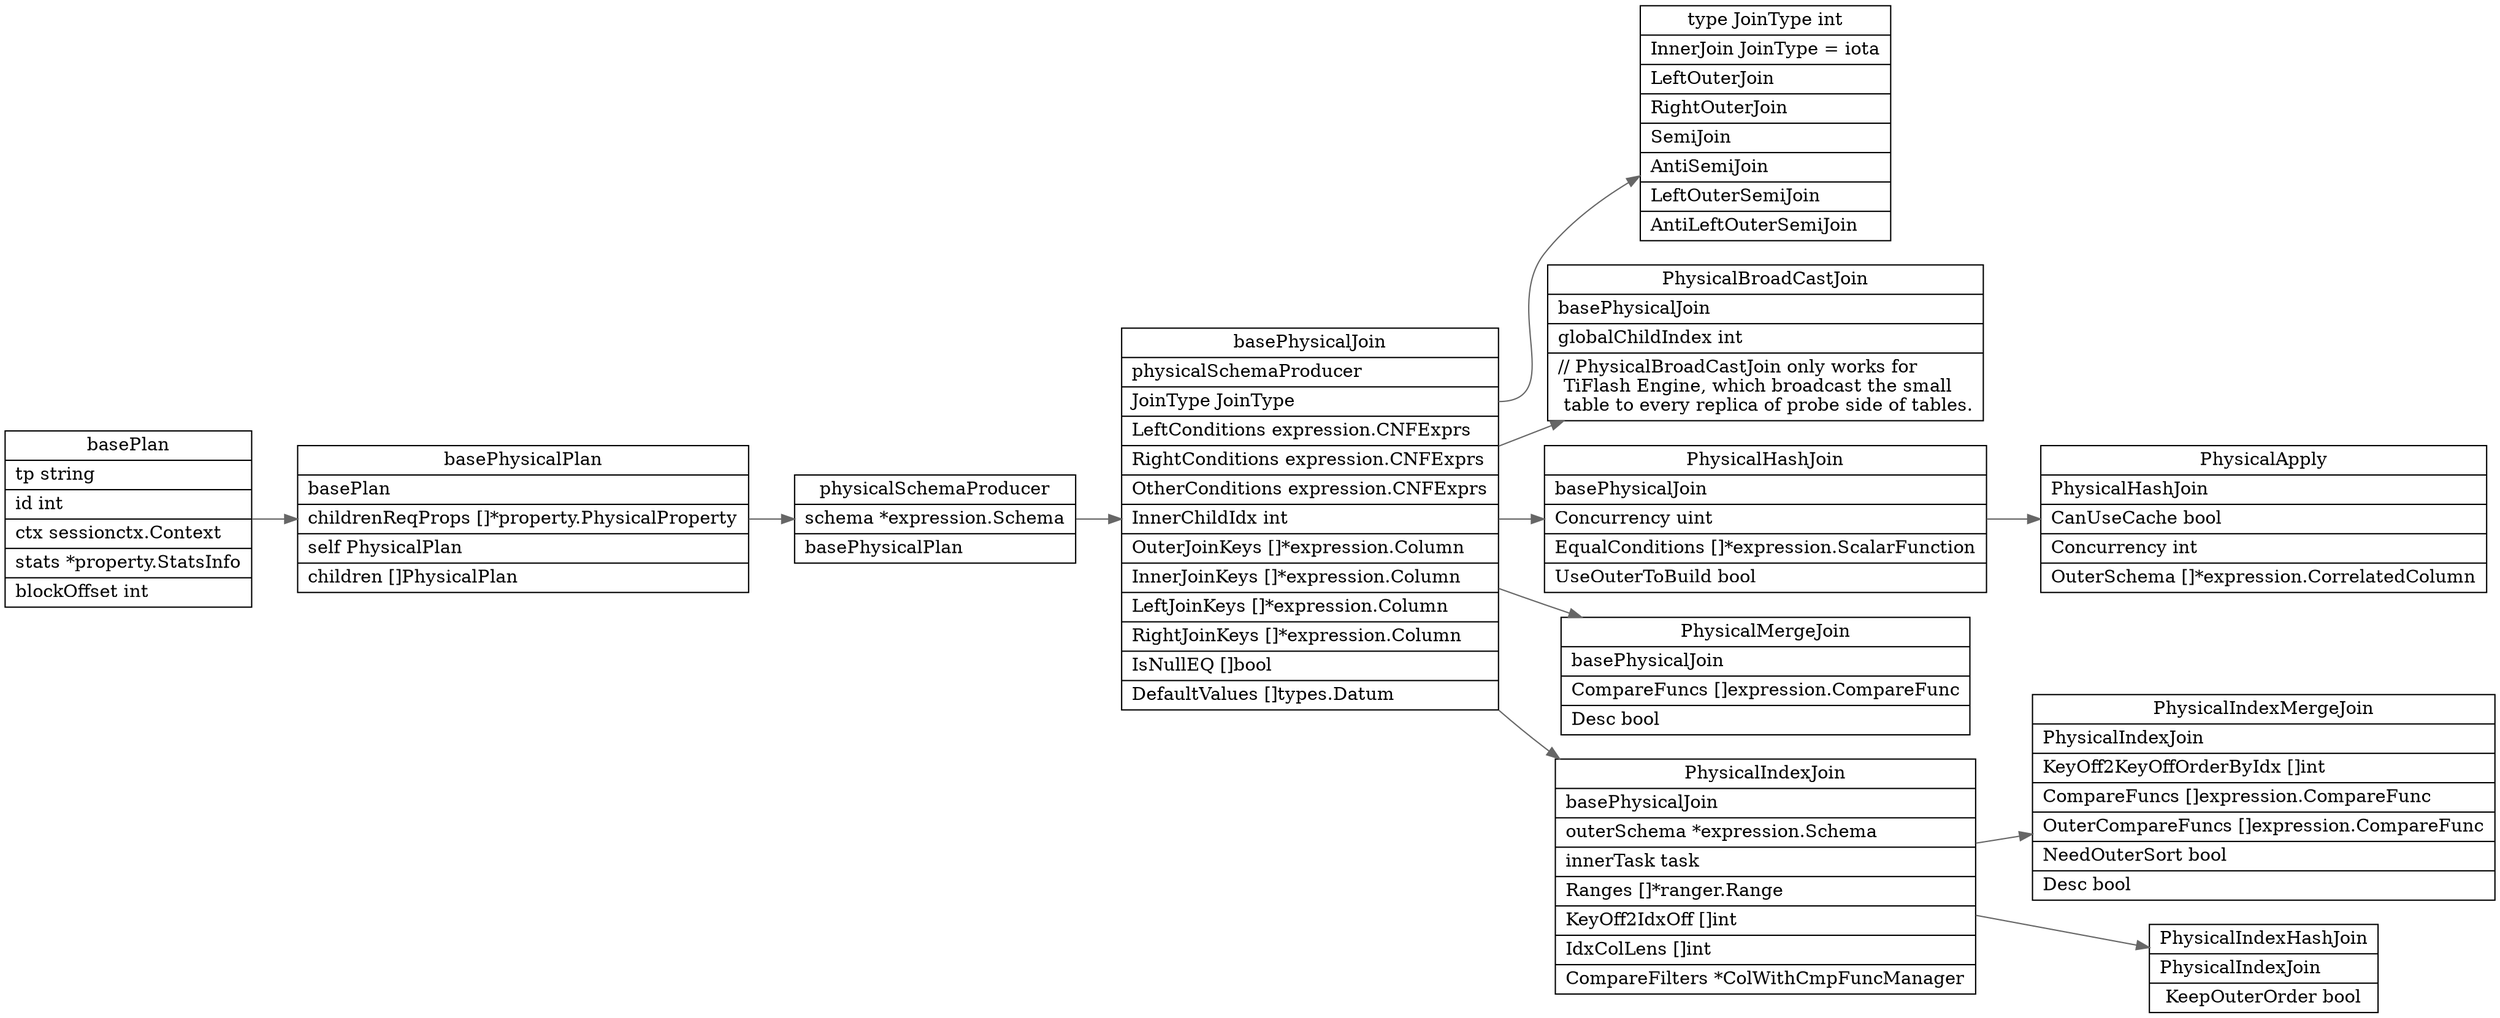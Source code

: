 digraph physical_join_inherit {
  node[shape=box];
  edge[color=gray40];
  newrank=true;
  rankdir=LR;
  basePhysicalPlan[
    shape="record";
    label="{{
      basePhysicalPlan|
      basePlan\l|
      childrenReqProps []*property.PhysicalProperty\l|
      self             PhysicalPlan\l|
      children         []PhysicalPlan\l
    }}"];
  physicalSchemaProducer[
    shape="record";
    label="{{
      physicalSchemaProducer|
        schema *expression.Schema\l|
        basePhysicalPlan\l
    }}"];
  basePhysicalJoin[
    shape="record";
    label="{{
      basePhysicalJoin|
	      physicalSchemaProducer\l|
	      <JoinType> JoinType JoinType\l|
	      LeftConditions  expression.CNFExprs\l|
	      RightConditions expression.CNFExprs\l|
	      OtherConditions expression.CNFExprs\l|
	      InnerChildIdx int\l|
	      OuterJoinKeys []*expression.Column\l|
	      InnerJoinKeys []*expression.Column\l|
	      LeftJoinKeys  []*expression.Column\l|
	      RightJoinKeys []*expression.Column\l|
	      IsNullEQ      []bool\l|
	      DefaultValues []types.Datum\l
    }}"];
  PhysicalBroadCastJoin[
    shape="record";
    label="{{
      PhysicalBroadCastJoin|
	      basePhysicalJoin\l|
        globalChildIndex int\l|
        // PhysicalBroadCastJoin only works for \l 
        TiFlash Engine, which broadcast the small\l
        table to every replica of probe side of tables.\l
    }}"];

  JoinType[
    shape="record";
    label="{{
      type JoinType int|
	      InnerJoin JoinType = iota\l|
	      LeftOuterJoin\l|
	      RightOuterJoin\l|
	      SemiJoin\l|
	      AntiSemiJoin\l|
	      LeftOuterSemiJoin\l|
	      AntiLeftOuterSemiJoin\l
    }}"];

  PhysicalHashJoin[
    shape="record";
    label="{{
      PhysicalHashJoin|
      basePhysicalJoin\l|
      Concurrency     uint\l|
      EqualConditions []*expression.ScalarFunction\l|
      UseOuterToBuild bool\l
    }}"];
  PhysicalMergeJoin[
    shape="record";
    label="{{
      PhysicalMergeJoin|
	      basePhysicalJoin\l|
	      CompareFuncs []expression.CompareFunc\l|
	      Desc bool\l
    }}"];

  PhysicalIndexJoin[
    shape="record";
    label="{{
      PhysicalIndexJoin|
	      basePhysicalJoin\l|
	      outerSchema *expression.Schema\l|
	      innerTask   task\l|
	      Ranges []*ranger.Range\l|
	      KeyOff2IdxOff []int\l|
	      IdxColLens []int\l|
	      CompareFilters *ColWithCmpFuncManager\l
    }}"];

  PhysicalIndexMergeJoin[
    shape="record";
    label="{{
      PhysicalIndexMergeJoin|
	      PhysicalIndexJoin\l|
	      KeyOff2KeyOffOrderByIdx []int\l|
	      CompareFuncs []expression.CompareFunc\l|
	      OuterCompareFuncs []expression.CompareFunc\l|
	      NeedOuterSort bool\l|
	      Desc bool\l
    }}"];
  PhysicalIndexHashJoin[
    shape="record";
    label="{{
      PhysicalIndexHashJoin|
        PhysicalIndexJoin\l|
	      KeepOuterOrder bool
    }}"];
  basePlan[
    shape="record";
    label="{{
      basePlan|
	      tp          string\l|
	      id          int\l|
	      ctx         sessionctx.Context\l|
	      stats       *property.StatsInfo\l|
	      blockOffset int\l
    }}"];

  PhysicalApply[
    shape="record";
    label="{{
      PhysicalApply|
        PhysicalHashJoin\l|
	      CanUseCache bool\l|
        Concurrency int\l|
        OuterSchema []*expression.CorrelatedColumn\l
    }}"];

  basePlan -> basePhysicalPlan -> physicalSchemaProducer -> basePhysicalJoin;

  basePhysicalJoin -> {
    PhysicalHashJoin;
    PhysicalIndexJoin;
    PhysicalMergeJoin;
    PhysicalBroadCastJoin;
  }
  basePhysicalJoin:JoinType -> JoinType;

  PhysicalIndexJoin -> {
    PhysicalIndexMergeJoin;
    PhysicalIndexHashJoin;
  }
  PhysicalHashJoin -> PhysicalApply;


}
